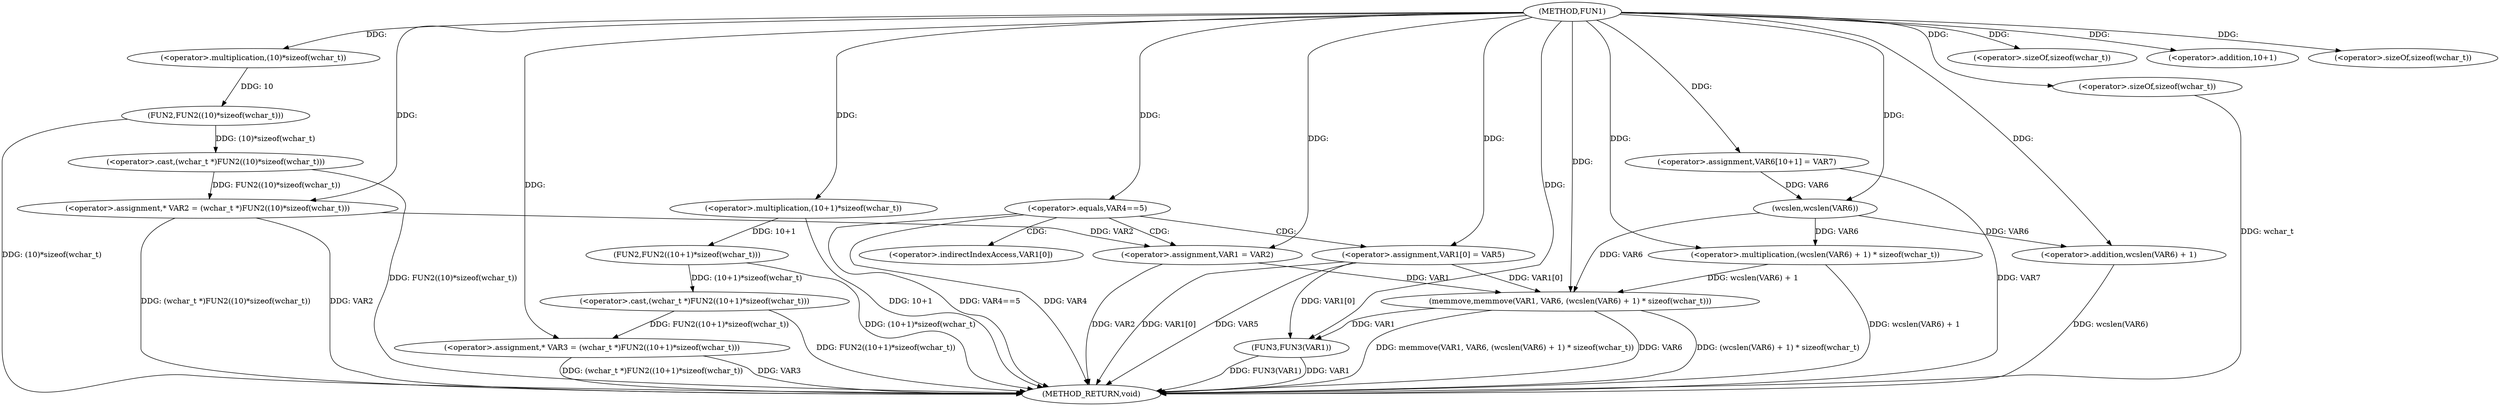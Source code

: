 digraph FUN1 {  
"1000100" [label = "(METHOD,FUN1)" ]
"1000155" [label = "(METHOD_RETURN,void)" ]
"1000104" [label = "(<operator>.assignment,* VAR2 = (wchar_t *)FUN2((10)*sizeof(wchar_t)))" ]
"1000106" [label = "(<operator>.cast,(wchar_t *)FUN2((10)*sizeof(wchar_t)))" ]
"1000108" [label = "(FUN2,FUN2((10)*sizeof(wchar_t)))" ]
"1000109" [label = "(<operator>.multiplication,(10)*sizeof(wchar_t))" ]
"1000111" [label = "(<operator>.sizeOf,sizeof(wchar_t))" ]
"1000114" [label = "(<operator>.assignment,* VAR3 = (wchar_t *)FUN2((10+1)*sizeof(wchar_t)))" ]
"1000116" [label = "(<operator>.cast,(wchar_t *)FUN2((10+1)*sizeof(wchar_t)))" ]
"1000118" [label = "(FUN2,FUN2((10+1)*sizeof(wchar_t)))" ]
"1000119" [label = "(<operator>.multiplication,(10+1)*sizeof(wchar_t))" ]
"1000120" [label = "(<operator>.addition,10+1)" ]
"1000123" [label = "(<operator>.sizeOf,sizeof(wchar_t))" ]
"1000126" [label = "(<operator>.equals,VAR4==5)" ]
"1000130" [label = "(<operator>.assignment,VAR1 = VAR2)" ]
"1000133" [label = "(<operator>.assignment,VAR1[0] = VAR5)" ]
"1000140" [label = "(<operator>.assignment,VAR6[10+1] = VAR7)" ]
"1000143" [label = "(memmove,memmove(VAR1, VAR6, (wcslen(VAR6) + 1) * sizeof(wchar_t)))" ]
"1000146" [label = "(<operator>.multiplication,(wcslen(VAR6) + 1) * sizeof(wchar_t))" ]
"1000147" [label = "(<operator>.addition,wcslen(VAR6) + 1)" ]
"1000148" [label = "(wcslen,wcslen(VAR6))" ]
"1000151" [label = "(<operator>.sizeOf,sizeof(wchar_t))" ]
"1000153" [label = "(FUN3,FUN3(VAR1))" ]
"1000134" [label = "(<operator>.indirectIndexAccess,VAR1[0])" ]
  "1000140" -> "1000155"  [ label = "DDG: VAR7"] 
  "1000106" -> "1000155"  [ label = "DDG: FUN2((10)*sizeof(wchar_t))"] 
  "1000104" -> "1000155"  [ label = "DDG: VAR2"] 
  "1000130" -> "1000155"  [ label = "DDG: VAR2"] 
  "1000133" -> "1000155"  [ label = "DDG: VAR1[0]"] 
  "1000114" -> "1000155"  [ label = "DDG: VAR3"] 
  "1000147" -> "1000155"  [ label = "DDG: wcslen(VAR6)"] 
  "1000116" -> "1000155"  [ label = "DDG: FUN2((10+1)*sizeof(wchar_t))"] 
  "1000153" -> "1000155"  [ label = "DDG: VAR1"] 
  "1000119" -> "1000155"  [ label = "DDG: 10+1"] 
  "1000118" -> "1000155"  [ label = "DDG: (10+1)*sizeof(wchar_t)"] 
  "1000143" -> "1000155"  [ label = "DDG: (wcslen(VAR6) + 1) * sizeof(wchar_t)"] 
  "1000126" -> "1000155"  [ label = "DDG: VAR4==5"] 
  "1000151" -> "1000155"  [ label = "DDG: wchar_t"] 
  "1000126" -> "1000155"  [ label = "DDG: VAR4"] 
  "1000153" -> "1000155"  [ label = "DDG: FUN3(VAR1)"] 
  "1000143" -> "1000155"  [ label = "DDG: memmove(VAR1, VAR6, (wcslen(VAR6) + 1) * sizeof(wchar_t))"] 
  "1000143" -> "1000155"  [ label = "DDG: VAR6"] 
  "1000146" -> "1000155"  [ label = "DDG: wcslen(VAR6) + 1"] 
  "1000114" -> "1000155"  [ label = "DDG: (wchar_t *)FUN2((10+1)*sizeof(wchar_t))"] 
  "1000133" -> "1000155"  [ label = "DDG: VAR5"] 
  "1000104" -> "1000155"  [ label = "DDG: (wchar_t *)FUN2((10)*sizeof(wchar_t))"] 
  "1000108" -> "1000155"  [ label = "DDG: (10)*sizeof(wchar_t)"] 
  "1000106" -> "1000104"  [ label = "DDG: FUN2((10)*sizeof(wchar_t))"] 
  "1000100" -> "1000104"  [ label = "DDG: "] 
  "1000108" -> "1000106"  [ label = "DDG: (10)*sizeof(wchar_t)"] 
  "1000109" -> "1000108"  [ label = "DDG: 10"] 
  "1000100" -> "1000109"  [ label = "DDG: "] 
  "1000100" -> "1000111"  [ label = "DDG: "] 
  "1000116" -> "1000114"  [ label = "DDG: FUN2((10+1)*sizeof(wchar_t))"] 
  "1000100" -> "1000114"  [ label = "DDG: "] 
  "1000118" -> "1000116"  [ label = "DDG: (10+1)*sizeof(wchar_t)"] 
  "1000119" -> "1000118"  [ label = "DDG: 10+1"] 
  "1000100" -> "1000119"  [ label = "DDG: "] 
  "1000100" -> "1000120"  [ label = "DDG: "] 
  "1000100" -> "1000123"  [ label = "DDG: "] 
  "1000100" -> "1000126"  [ label = "DDG: "] 
  "1000104" -> "1000130"  [ label = "DDG: VAR2"] 
  "1000100" -> "1000130"  [ label = "DDG: "] 
  "1000100" -> "1000133"  [ label = "DDG: "] 
  "1000100" -> "1000140"  [ label = "DDG: "] 
  "1000133" -> "1000143"  [ label = "DDG: VAR1[0]"] 
  "1000130" -> "1000143"  [ label = "DDG: VAR1"] 
  "1000100" -> "1000143"  [ label = "DDG: "] 
  "1000148" -> "1000143"  [ label = "DDG: VAR6"] 
  "1000146" -> "1000143"  [ label = "DDG: wcslen(VAR6) + 1"] 
  "1000148" -> "1000146"  [ label = "DDG: VAR6"] 
  "1000100" -> "1000146"  [ label = "DDG: "] 
  "1000148" -> "1000147"  [ label = "DDG: VAR6"] 
  "1000140" -> "1000148"  [ label = "DDG: VAR6"] 
  "1000100" -> "1000148"  [ label = "DDG: "] 
  "1000100" -> "1000147"  [ label = "DDG: "] 
  "1000100" -> "1000151"  [ label = "DDG: "] 
  "1000143" -> "1000153"  [ label = "DDG: VAR1"] 
  "1000133" -> "1000153"  [ label = "DDG: VAR1[0]"] 
  "1000100" -> "1000153"  [ label = "DDG: "] 
  "1000126" -> "1000133"  [ label = "CDG: "] 
  "1000126" -> "1000130"  [ label = "CDG: "] 
  "1000126" -> "1000134"  [ label = "CDG: "] 
}
